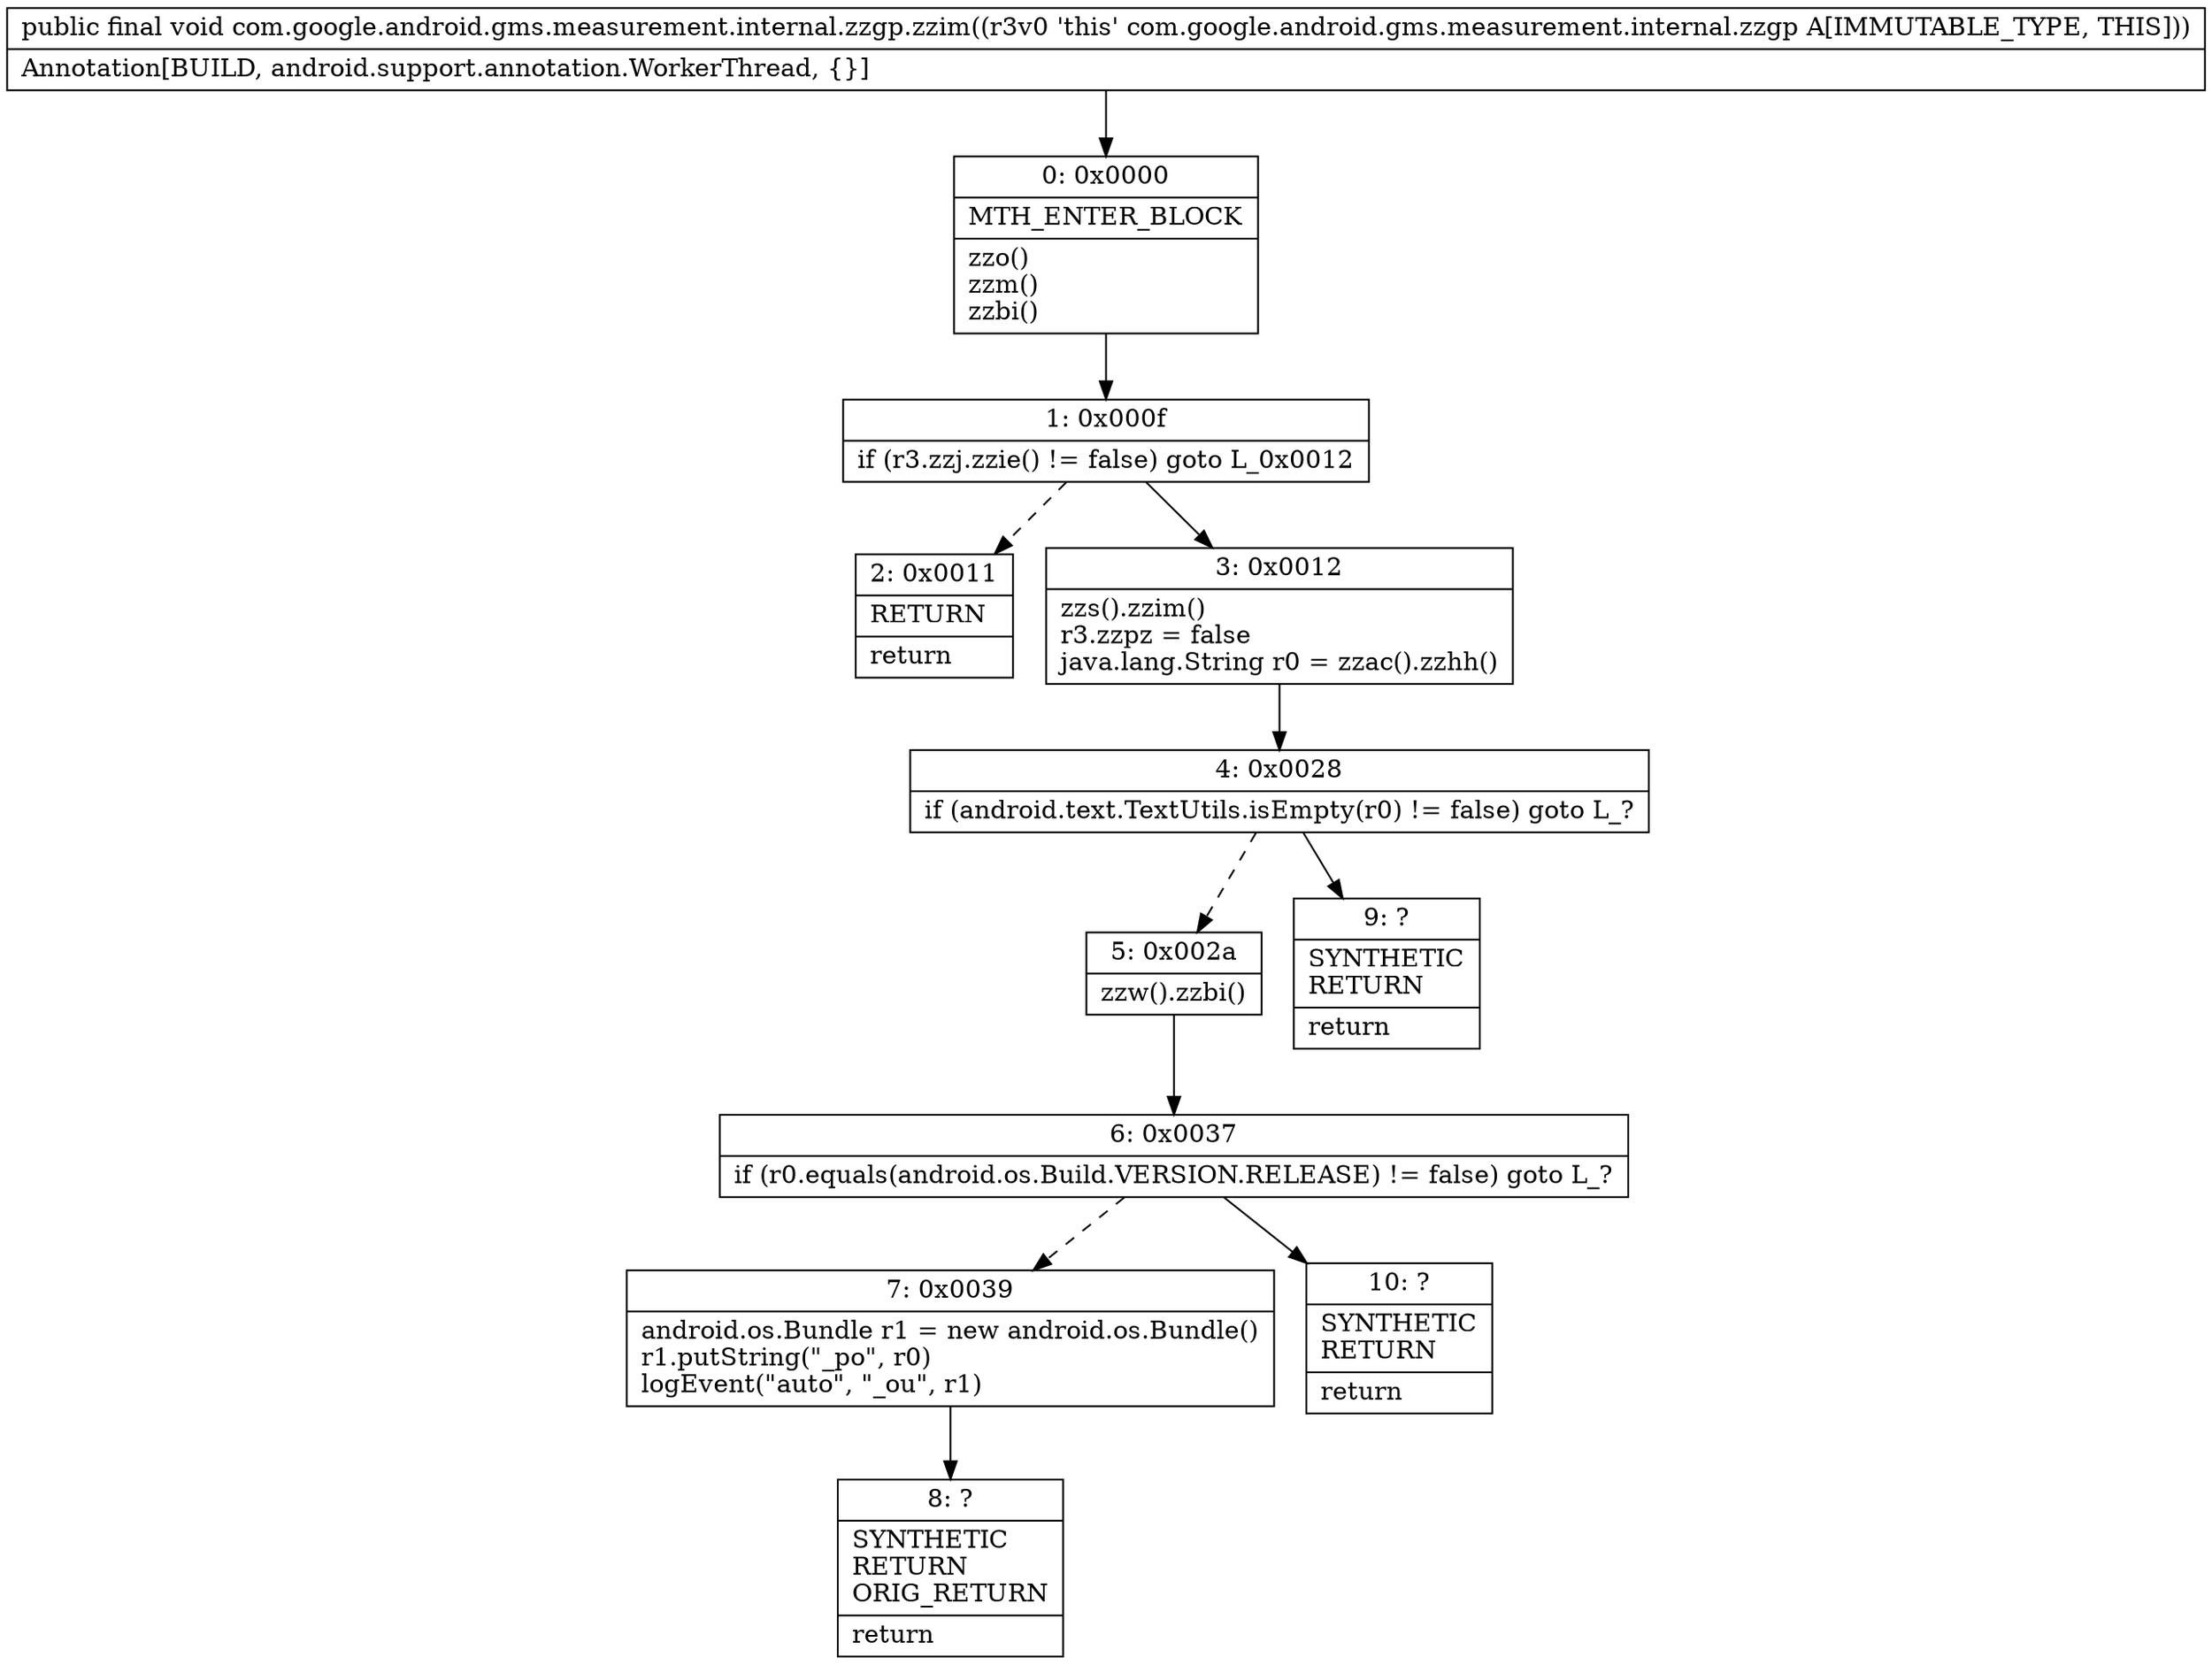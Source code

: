 digraph "CFG forcom.google.android.gms.measurement.internal.zzgp.zzim()V" {
Node_0 [shape=record,label="{0\:\ 0x0000|MTH_ENTER_BLOCK\l|zzo()\lzzm()\lzzbi()\l}"];
Node_1 [shape=record,label="{1\:\ 0x000f|if (r3.zzj.zzie() != false) goto L_0x0012\l}"];
Node_2 [shape=record,label="{2\:\ 0x0011|RETURN\l|return\l}"];
Node_3 [shape=record,label="{3\:\ 0x0012|zzs().zzim()\lr3.zzpz = false\ljava.lang.String r0 = zzac().zzhh()\l}"];
Node_4 [shape=record,label="{4\:\ 0x0028|if (android.text.TextUtils.isEmpty(r0) != false) goto L_?\l}"];
Node_5 [shape=record,label="{5\:\ 0x002a|zzw().zzbi()\l}"];
Node_6 [shape=record,label="{6\:\ 0x0037|if (r0.equals(android.os.Build.VERSION.RELEASE) != false) goto L_?\l}"];
Node_7 [shape=record,label="{7\:\ 0x0039|android.os.Bundle r1 = new android.os.Bundle()\lr1.putString(\"_po\", r0)\llogEvent(\"auto\", \"_ou\", r1)\l}"];
Node_8 [shape=record,label="{8\:\ ?|SYNTHETIC\lRETURN\lORIG_RETURN\l|return\l}"];
Node_9 [shape=record,label="{9\:\ ?|SYNTHETIC\lRETURN\l|return\l}"];
Node_10 [shape=record,label="{10\:\ ?|SYNTHETIC\lRETURN\l|return\l}"];
MethodNode[shape=record,label="{public final void com.google.android.gms.measurement.internal.zzgp.zzim((r3v0 'this' com.google.android.gms.measurement.internal.zzgp A[IMMUTABLE_TYPE, THIS]))  | Annotation[BUILD, android.support.annotation.WorkerThread, \{\}]\l}"];
MethodNode -> Node_0;
Node_0 -> Node_1;
Node_1 -> Node_2[style=dashed];
Node_1 -> Node_3;
Node_3 -> Node_4;
Node_4 -> Node_5[style=dashed];
Node_4 -> Node_9;
Node_5 -> Node_6;
Node_6 -> Node_7[style=dashed];
Node_6 -> Node_10;
Node_7 -> Node_8;
}

